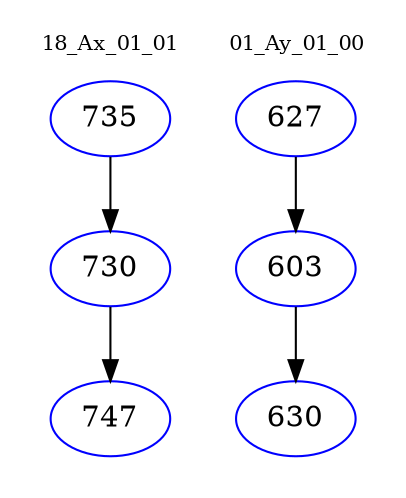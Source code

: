 digraph{
subgraph cluster_0 {
color = white
label = "18_Ax_01_01";
fontsize=10;
T0_735 [label="735", color="blue"]
T0_735 -> T0_730 [color="black"]
T0_730 [label="730", color="blue"]
T0_730 -> T0_747 [color="black"]
T0_747 [label="747", color="blue"]
}
subgraph cluster_1 {
color = white
label = "01_Ay_01_00";
fontsize=10;
T1_627 [label="627", color="blue"]
T1_627 -> T1_603 [color="black"]
T1_603 [label="603", color="blue"]
T1_603 -> T1_630 [color="black"]
T1_630 [label="630", color="blue"]
}
}
